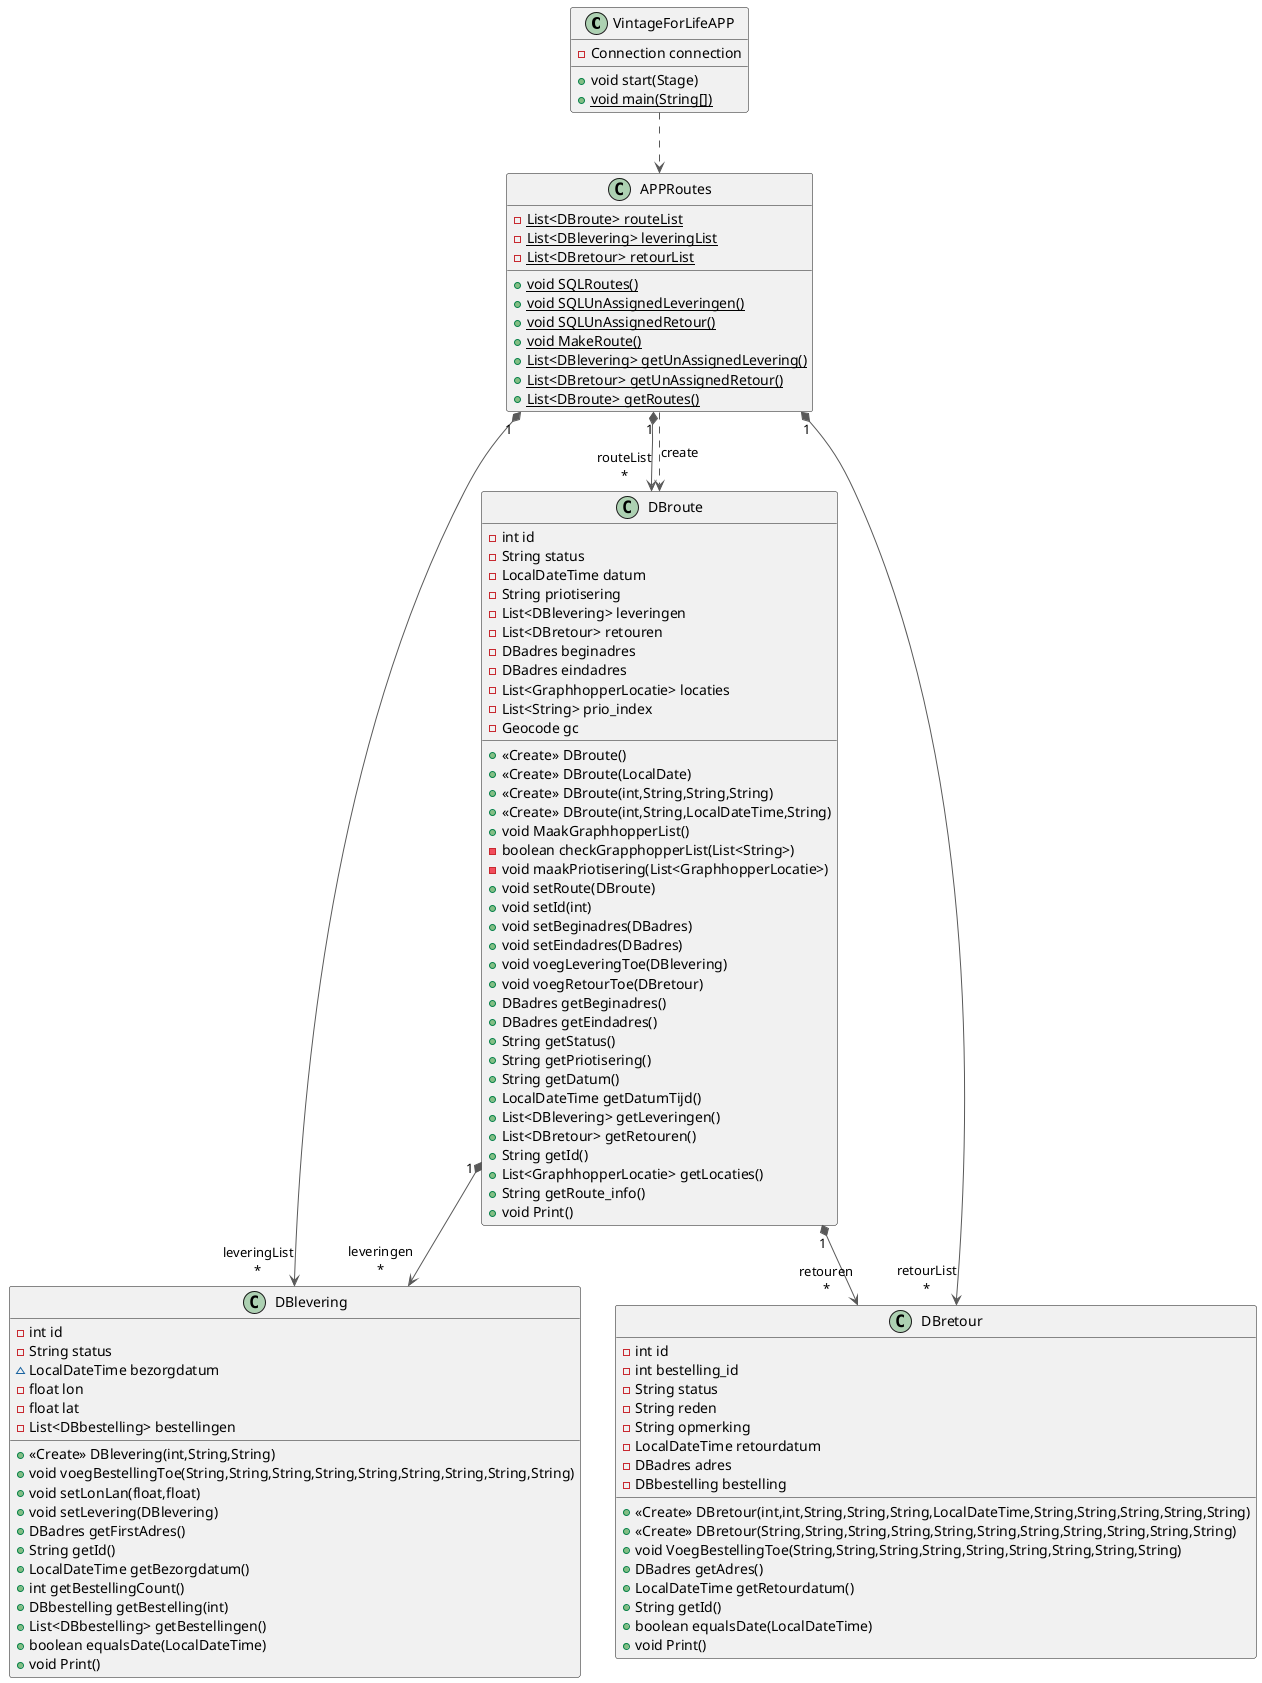 @startuml
class VintageForLifeAPP {
- Connection connection
+ void start(Stage)
+ {static} void main(String[])
}


class APPRoutes {
- {static} List<DBroute> routeList
- {static} List<DBlevering> leveringList
- {static} List<DBretour> retourList
+ {static} void SQLRoutes()
+ {static} void SQLUnAssignedLeveringen()
+ {static} void SQLUnAssignedRetour()
+ {static} void MakeRoute()
+ {static} List<DBlevering> getUnAssignedLevering()
+ {static} List<DBretour> getUnAssignedRetour()
+ {static} List<DBroute> getRoutes()
}


class DBlevering {
- int id
- String status
~ LocalDateTime bezorgdatum
- float lon
- float lat
- List<DBbestelling> bestellingen
+ <<Create>> DBlevering(int,String,String)
+ void voegBestellingToe(String,String,String,String,String,String,String,String,String)
+ void setLonLan(float,float)
+ void setLevering(DBlevering)
+ DBadres getFirstAdres()
+ String getId()
+ LocalDateTime getBezorgdatum()
+ int getBestellingCount()
+ DBbestelling getBestelling(int)
+ List<DBbestelling> getBestellingen()
+ boolean equalsDate(LocalDateTime)
+ void Print()
}


class DBroute {
- int id
- String status
- LocalDateTime datum
- String priotisering
- List<DBlevering> leveringen
- List<DBretour> retouren
- DBadres beginadres
- DBadres eindadres
- List<GraphhopperLocatie> locaties
- List<String> prio_index
- Geocode gc
+ <<Create>> DBroute()
+ <<Create>> DBroute(LocalDate)
+ <<Create>> DBroute(int,String,String,String)
+ <<Create>> DBroute(int,String,LocalDateTime,String)
+ void MaakGraphhopperList()
- boolean checkGrapphopperList(List<String>)
- void maakPriotisering(List<GraphhopperLocatie>)
+ void setRoute(DBroute)
+ void setId(int)
+ void setBeginadres(DBadres)
+ void setEindadres(DBadres)
+ void voegLeveringToe(DBlevering)
+ void voegRetourToe(DBretour)
+ DBadres getBeginadres()
+ DBadres getEindadres()
+ String getStatus()
+ String getPriotisering()
+ String getDatum()
+ LocalDateTime getDatumTijd()
+ List<DBlevering> getLeveringen()
+ List<DBretour> getRetouren()
+ String getId()
+ List<GraphhopperLocatie> getLocaties()
+ String getRoute_info()
+ void Print()
}


class DBretour {
- int id
- int bestelling_id
- String status
- String reden
- String opmerking
- LocalDateTime retourdatum
- DBadres adres
- DBbestelling bestelling
+ <<Create>> DBretour(int,int,String,String,String,LocalDateTime,String,String,String,String,String)
+ <<Create>> DBretour(String,String,String,String,String,String,String,String,String,String,String)
+ void VoegBestellingToe(String,String,String,String,String,String,String,String,String)
+ DBadres getAdres()
+ LocalDateTime getRetourdatum()
+ String getId()
+ boolean equalsDate(LocalDateTime)
+ void Print()
}




APPRoutes         "1" *-[#595959,plain]-> "leveringList\n*" DBlevering
APPRoutes         "1" *-[#595959,plain]-> "retourList\n*" DBretour
APPRoutes         "1" *-[#595959,plain]-> "routeList\n*" DBroute
APPRoutes          -[#595959,dashed]->  DBroute           : "«create»"
DBroute           "1" *-[#595959,plain]-> "leveringen\n*" DBlevering
DBroute           "1" *-[#595959,plain]-> "retouren\n*" DBretour
VintageForLifeAPP  -[#595959,dashed]->  APPRoutes
@enduml